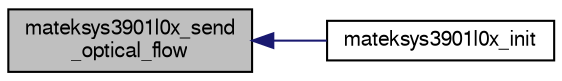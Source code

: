 digraph "mateksys3901l0x_send_optical_flow"
{
  edge [fontname="FreeSans",fontsize="10",labelfontname="FreeSans",labelfontsize="10"];
  node [fontname="FreeSans",fontsize="10",shape=record];
  rankdir="LR";
  Node1 [label="mateksys3901l0x_send\l_optical_flow",height=0.2,width=0.4,color="black", fillcolor="grey75", style="filled", fontcolor="black"];
  Node1 -> Node2 [dir="back",color="midnightblue",fontsize="10",style="solid",fontname="FreeSans"];
  Node2 [label="mateksys3901l0x_init",height=0.2,width=0.4,color="black", fillcolor="white", style="filled",URL="$mateksys__3901__l0x_8h.html#a81c49f86f6eab75b45abdae9b15c6cd2",tooltip="Initialization function. "];
}
